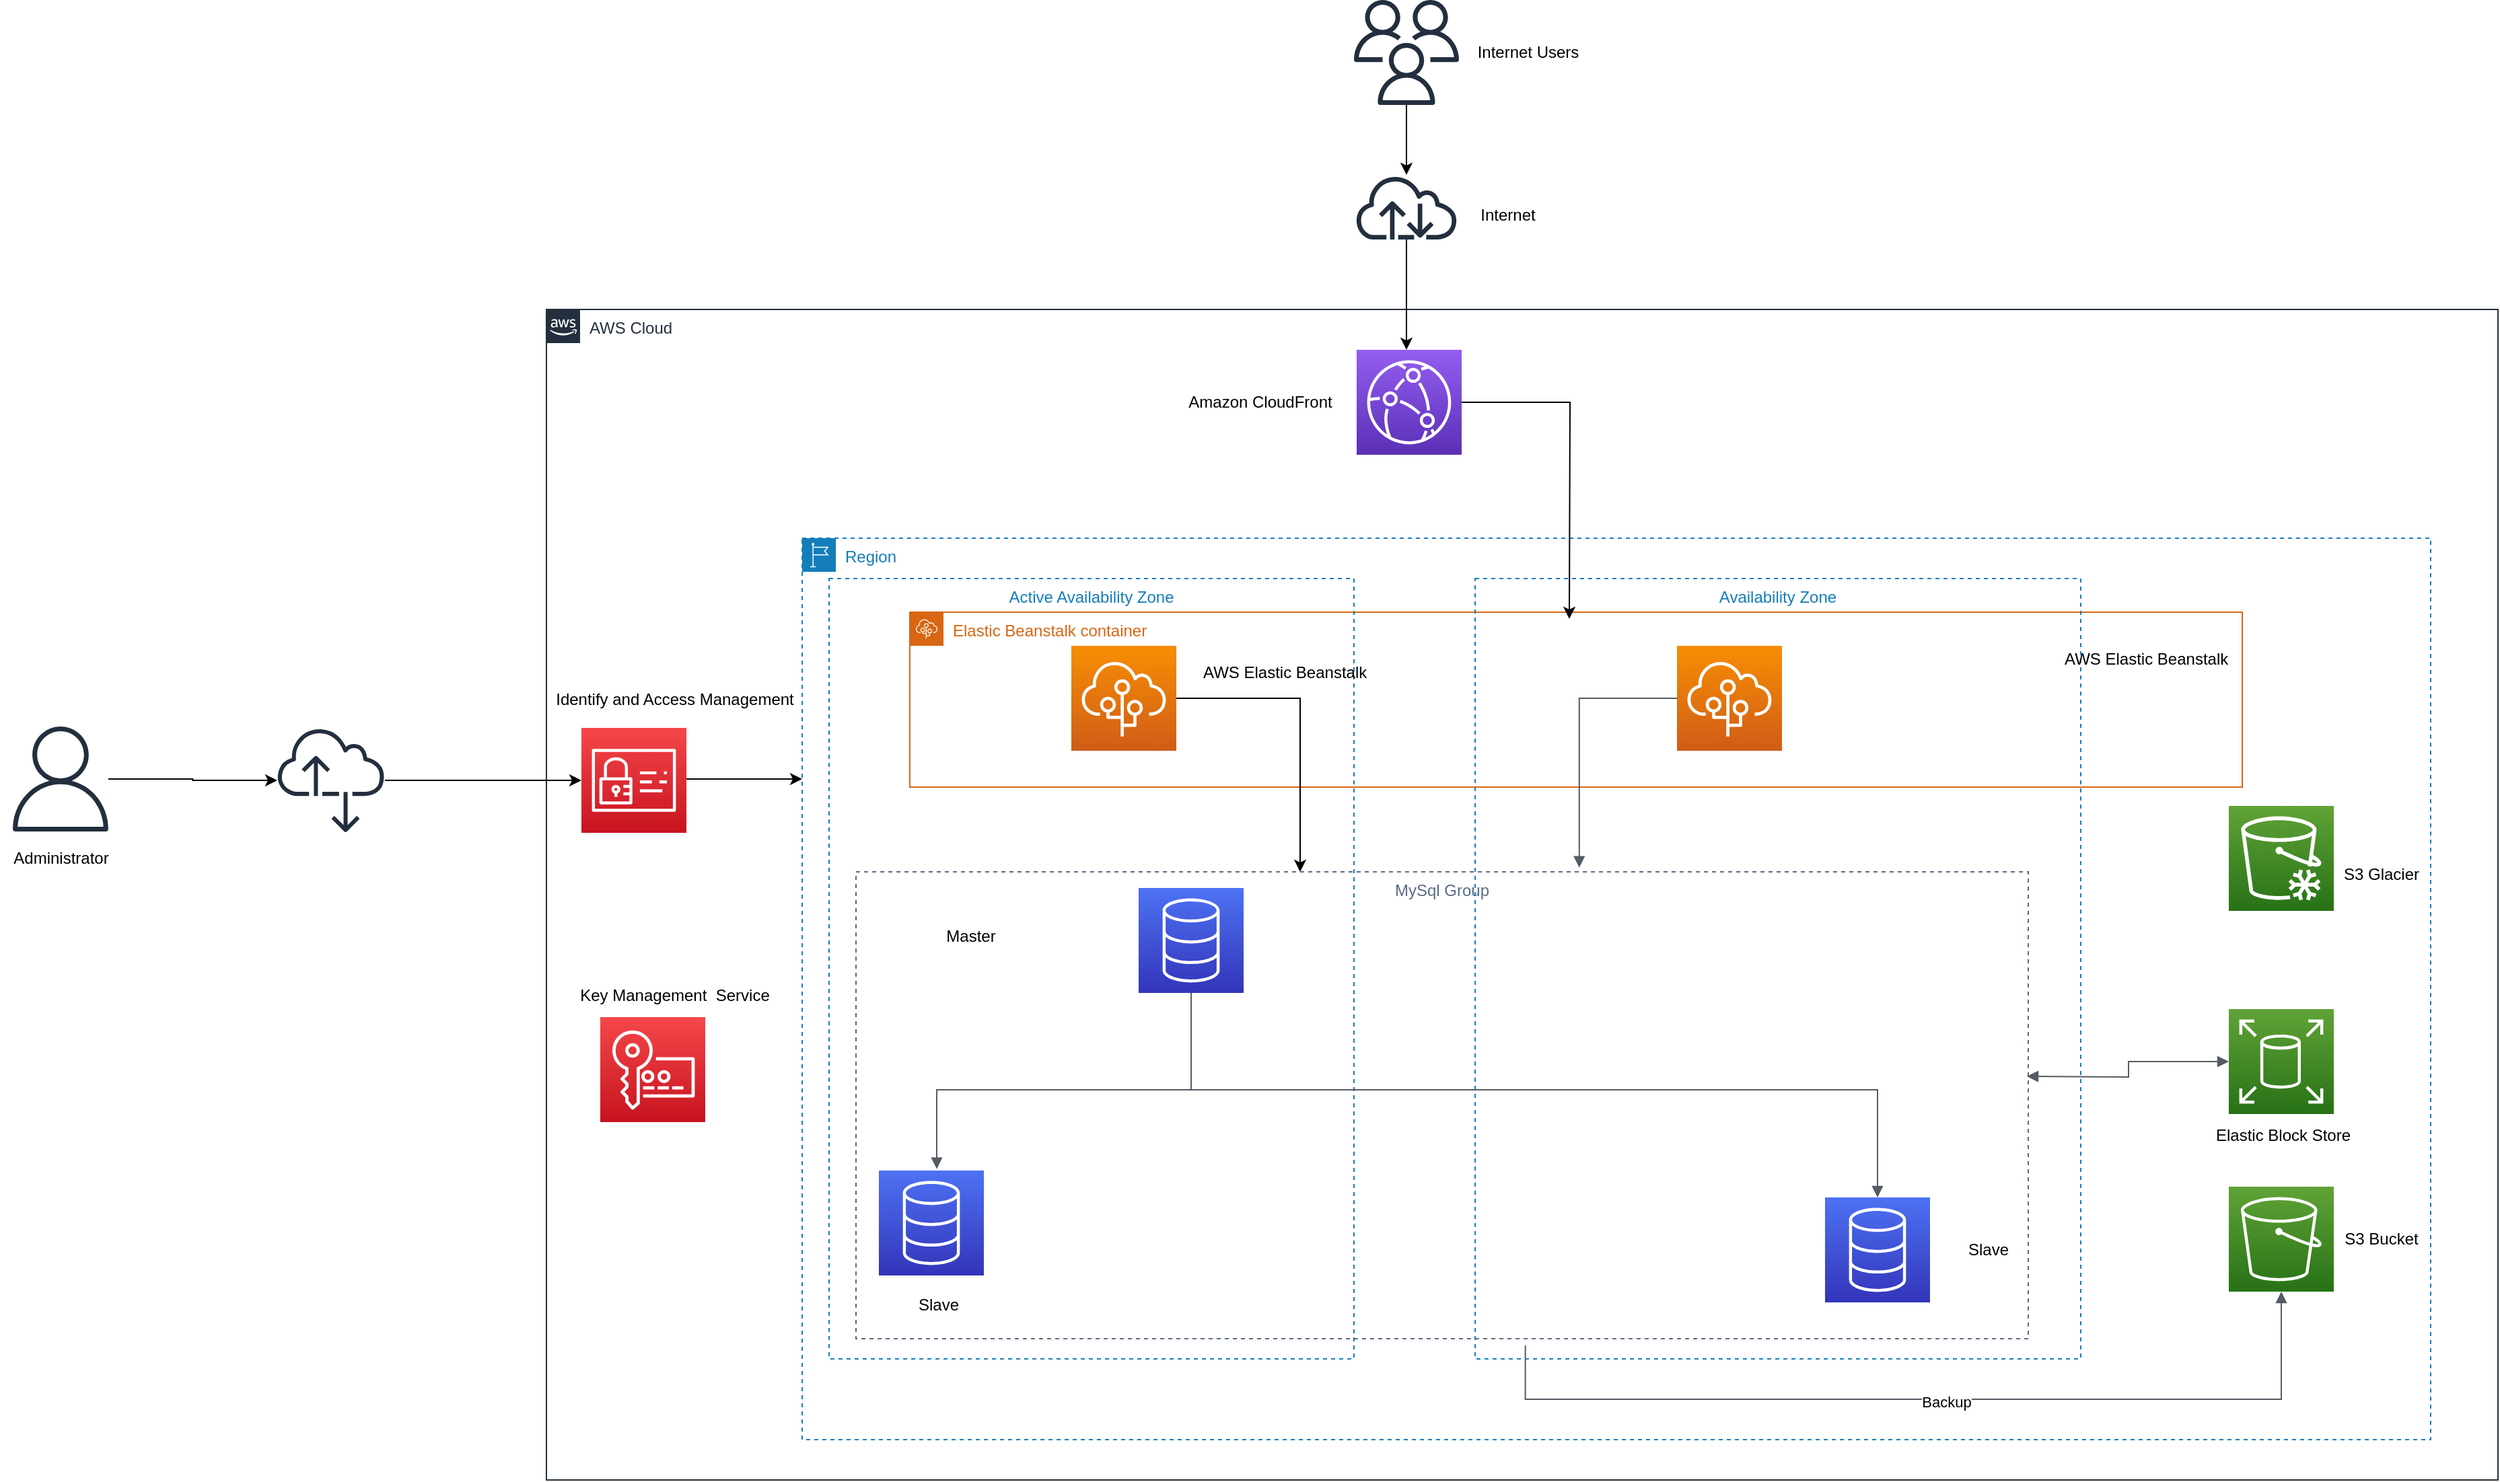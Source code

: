 <mxfile version="14.9.3" type="github">
  <diagram id="pQ-mQGiehcReT5hZOpBR" name="Page-1">
    <mxGraphModel dx="2000" dy="685" grid="1" gridSize="10" guides="1" tooltips="1" connect="1" arrows="1" fold="1" page="1" pageScale="1" pageWidth="827" pageHeight="1169" math="0" shadow="0">
      <root>
        <mxCell id="0" />
        <mxCell id="1" parent="0" />
        <mxCell id="ZLlnHVbcZNc7INUxOHm8-1" value="Elastic Beanstalk container" style="points=[[0,0],[0.25,0],[0.5,0],[0.75,0],[1,0],[1,0.25],[1,0.5],[1,0.75],[1,1],[0.75,1],[0.5,1],[0.25,1],[0,1],[0,0.75],[0,0.5],[0,0.25]];outlineConnect=0;gradientColor=none;html=1;whiteSpace=wrap;fontSize=12;fontStyle=0;shape=mxgraph.aws4.group;grIcon=mxgraph.aws4.group_elastic_beanstalk;strokeColor=#D86613;fillColor=none;verticalAlign=top;align=left;spacingLeft=30;fontColor=#D86613;dashed=0;" parent="1" vertex="1">
          <mxGeometry x="-90" y="465" width="990" height="130" as="geometry" />
        </mxCell>
        <mxCell id="ooA-Sr7LboeFShkX4qgm-1" value="AWS Cloud" style="points=[[0,0],[0.25,0],[0.5,0],[0.75,0],[1,0],[1,0.25],[1,0.5],[1,0.75],[1,1],[0.75,1],[0.5,1],[0.25,1],[0,1],[0,0.75],[0,0.5],[0,0.25]];outlineConnect=0;gradientColor=none;html=1;whiteSpace=wrap;fontSize=12;fontStyle=0;shape=mxgraph.aws4.group;grIcon=mxgraph.aws4.group_aws_cloud_alt;strokeColor=#232F3E;fillColor=none;verticalAlign=top;align=left;spacingLeft=30;fontColor=#232F3E;dashed=0;" parent="1" vertex="1">
          <mxGeometry x="-360" y="240" width="1450" height="870" as="geometry" />
        </mxCell>
        <mxCell id="ooA-Sr7LboeFShkX4qgm-3" value="Active Availability Zone" style="fillColor=none;strokeColor=#147EBA;dashed=1;verticalAlign=top;fontStyle=0;fontColor=#147EBA;" parent="1" vertex="1">
          <mxGeometry x="-150" y="440" width="390" height="580" as="geometry" />
        </mxCell>
        <mxCell id="ooA-Sr7LboeFShkX4qgm-2" value="Region" style="points=[[0,0],[0.25,0],[0.5,0],[0.75,0],[1,0],[1,0.25],[1,0.5],[1,0.75],[1,1],[0.75,1],[0.5,1],[0.25,1],[0,1],[0,0.75],[0,0.5],[0,0.25]];outlineConnect=0;gradientColor=none;html=1;whiteSpace=wrap;fontSize=12;fontStyle=0;shape=mxgraph.aws4.group;grIcon=mxgraph.aws4.group_region;strokeColor=#147EBA;fillColor=none;verticalAlign=top;align=left;spacingLeft=30;fontColor=#147EBA;dashed=1;" parent="1" vertex="1">
          <mxGeometry x="-170" y="410" width="1210" height="670" as="geometry" />
        </mxCell>
        <mxCell id="ooA-Sr7LboeFShkX4qgm-4" value="Availability Zone" style="fillColor=none;strokeColor=#147EBA;dashed=1;verticalAlign=top;fontStyle=0;fontColor=#147EBA;" parent="1" vertex="1">
          <mxGeometry x="330" y="440" width="450" height="580" as="geometry" />
        </mxCell>
        <mxCell id="LTmt9nos-p75ERaRz-Tp-5" value="" style="edgeStyle=orthogonalEdgeStyle;rounded=0;orthogonalLoop=1;jettySize=auto;html=1;" parent="1" source="ooA-Sr7LboeFShkX4qgm-8" target="ooA-Sr7LboeFShkX4qgm-11" edge="1">
          <mxGeometry relative="1" as="geometry" />
        </mxCell>
        <object label="" id="ooA-Sr7LboeFShkX4qgm-8">
          <mxCell style="outlineConnect=0;fontColor=#232F3E;gradientColor=none;fillColor=#232F3E;strokeColor=none;dashed=0;verticalLabelPosition=bottom;verticalAlign=top;align=center;html=1;fontSize=12;fontStyle=0;aspect=fixed;pointerEvents=1;shape=mxgraph.aws4.users;" parent="1" vertex="1">
            <mxGeometry x="240" y="10" width="78" height="78" as="geometry" />
          </mxCell>
        </object>
        <mxCell id="LTmt9nos-p75ERaRz-Tp-6" value="" style="edgeStyle=orthogonalEdgeStyle;rounded=0;orthogonalLoop=1;jettySize=auto;html=1;" parent="1" source="ooA-Sr7LboeFShkX4qgm-11" target="ooA-Sr7LboeFShkX4qgm-14" edge="1">
          <mxGeometry relative="1" as="geometry">
            <Array as="points">
              <mxPoint x="279" y="309" />
            </Array>
          </mxGeometry>
        </mxCell>
        <mxCell id="ooA-Sr7LboeFShkX4qgm-11" value="" style="outlineConnect=0;fontColor=#232F3E;gradientColor=none;fillColor=#232F3E;strokeColor=none;dashed=0;verticalLabelPosition=bottom;verticalAlign=top;align=center;html=1;fontSize=12;fontStyle=0;aspect=fixed;pointerEvents=1;shape=mxgraph.aws4.internet;" parent="1" vertex="1">
          <mxGeometry x="240" y="140" width="78" height="48" as="geometry" />
        </mxCell>
        <mxCell id="ZLlnHVbcZNc7INUxOHm8-2" value="" style="edgeStyle=orthogonalEdgeStyle;rounded=0;orthogonalLoop=1;jettySize=auto;html=1;" parent="1" source="ooA-Sr7LboeFShkX4qgm-14" edge="1">
          <mxGeometry relative="1" as="geometry">
            <mxPoint x="400" y="470" as="targetPoint" />
          </mxGeometry>
        </mxCell>
        <mxCell id="ooA-Sr7LboeFShkX4qgm-14" value="" style="points=[[0,0,0],[0.25,0,0],[0.5,0,0],[0.75,0,0],[1,0,0],[0,1,0],[0.25,1,0],[0.5,1,0],[0.75,1,0],[1,1,0],[0,0.25,0],[0,0.5,0],[0,0.75,0],[1,0.25,0],[1,0.5,0],[1,0.75,0]];outlineConnect=0;fontColor=#232F3E;gradientColor=#945DF2;gradientDirection=north;fillColor=#5A30B5;strokeColor=#ffffff;dashed=0;verticalLabelPosition=bottom;verticalAlign=top;align=center;html=1;fontSize=12;fontStyle=0;aspect=fixed;shape=mxgraph.aws4.resourceIcon;resIcon=mxgraph.aws4.cloudfront;" parent="1" vertex="1">
          <mxGeometry x="242" y="270" width="78" height="78" as="geometry" />
        </mxCell>
        <mxCell id="LTmt9nos-p75ERaRz-Tp-9" value="Internet Users" style="text;html=1;resizable=0;autosize=1;align=center;verticalAlign=middle;points=[];fillColor=none;strokeColor=none;rounded=0;" parent="1" vertex="1">
          <mxGeometry x="324" y="39" width="90" height="20" as="geometry" />
        </mxCell>
        <mxCell id="LTmt9nos-p75ERaRz-Tp-10" value="Amazon CloudFront" style="text;html=1;resizable=0;autosize=1;align=center;verticalAlign=middle;points=[];fillColor=none;strokeColor=none;rounded=0;" parent="1" vertex="1">
          <mxGeometry x="110" y="299" width="120" height="20" as="geometry" />
        </mxCell>
        <mxCell id="LTmt9nos-p75ERaRz-Tp-11" value="Internet" style="text;html=1;resizable=0;autosize=1;align=center;verticalAlign=middle;points=[];fillColor=none;strokeColor=none;rounded=0;" parent="1" vertex="1">
          <mxGeometry x="324" y="160" width="60" height="20" as="geometry" />
        </mxCell>
        <mxCell id="LTmt9nos-p75ERaRz-Tp-4" value="" style="points=[[0,0,0],[0.25,0,0],[0.5,0,0],[0.75,0,0],[1,0,0],[0,1,0],[0.25,1,0],[0.5,1,0],[0.75,1,0],[1,1,0],[0,0.25,0],[0,0.5,0],[0,0.75,0],[1,0.25,0],[1,0.5,0],[1,0.75,0]];outlineConnect=0;fontColor=#232F3E;gradientColor=#F78E04;gradientDirection=north;fillColor=#D05C17;strokeColor=#ffffff;dashed=0;verticalLabelPosition=bottom;verticalAlign=top;align=center;html=1;fontSize=12;fontStyle=0;aspect=fixed;shape=mxgraph.aws4.resourceIcon;resIcon=mxgraph.aws4.elastic_beanstalk;" parent="1" vertex="1">
          <mxGeometry x="30" y="490" width="78" height="78" as="geometry" />
        </mxCell>
        <mxCell id="LTmt9nos-p75ERaRz-Tp-8" value="" style="edgeStyle=orthogonalEdgeStyle;rounded=0;orthogonalLoop=1;jettySize=auto;html=1;exitX=1;exitY=0.5;exitDx=0;exitDy=0;exitPerimeter=0;" parent="1" source="LTmt9nos-p75ERaRz-Tp-4" target="LTmt9nos-p75ERaRz-Tp-28" edge="1">
          <mxGeometry relative="1" as="geometry">
            <mxPoint x="-89" y="550" as="sourcePoint" />
            <mxPoint x="-89" y="620" as="targetPoint" />
            <Array as="points">
              <mxPoint x="200" y="529" />
            </Array>
          </mxGeometry>
        </mxCell>
        <mxCell id="LTmt9nos-p75ERaRz-Tp-28" value="MySql Group" style="fillColor=none;strokeColor=#5A6C86;dashed=1;verticalAlign=top;fontStyle=0;fontColor=#5A6C86;" parent="1" vertex="1">
          <mxGeometry x="-130" y="658" width="871" height="347" as="geometry" />
        </mxCell>
        <mxCell id="LTmt9nos-p75ERaRz-Tp-29" value="" style="points=[[0,0,0],[0.25,0,0],[0.5,0,0],[0.75,0,0],[1,0,0],[0,1,0],[0.25,1,0],[0.5,1,0],[0.75,1,0],[1,1,0],[0,0.25,0],[0,0.5,0],[0,0.75,0],[1,0.25,0],[1,0.5,0],[1,0.75,0]];outlineConnect=0;fontColor=#232F3E;gradientColor=#4D72F3;gradientDirection=north;fillColor=#3334B9;strokeColor=#ffffff;dashed=0;verticalLabelPosition=bottom;verticalAlign=top;align=center;html=1;fontSize=12;fontStyle=0;aspect=fixed;shape=mxgraph.aws4.resourceIcon;resIcon=mxgraph.aws4.database;" parent="1" vertex="1">
          <mxGeometry x="80" y="670" width="78" height="78" as="geometry" />
        </mxCell>
        <mxCell id="LTmt9nos-p75ERaRz-Tp-30" value="" style="points=[[0,0,0],[0.25,0,0],[0.5,0,0],[0.75,0,0],[1,0,0],[0,1,0],[0.25,1,0],[0.5,1,0],[0.75,1,0],[1,1,0],[0,0.25,0],[0,0.5,0],[0,0.75,0],[1,0.25,0],[1,0.5,0],[1,0.75,0]];outlineConnect=0;fontColor=#232F3E;gradientColor=#4D72F3;gradientDirection=north;fillColor=#3334B9;strokeColor=#ffffff;dashed=0;verticalLabelPosition=bottom;verticalAlign=top;align=center;html=1;fontSize=12;fontStyle=0;aspect=fixed;shape=mxgraph.aws4.resourceIcon;resIcon=mxgraph.aws4.database;" parent="1" vertex="1">
          <mxGeometry x="-113" y="880" width="78" height="78" as="geometry" />
        </mxCell>
        <mxCell id="LTmt9nos-p75ERaRz-Tp-31" value="" style="points=[[0,0,0],[0.25,0,0],[0.5,0,0],[0.75,0,0],[1,0,0],[0,1,0],[0.25,1,0],[0.5,1,0],[0.75,1,0],[1,1,0],[0,0.25,0],[0,0.5,0],[0,0.75,0],[1,0.25,0],[1,0.5,0],[1,0.75,0]];outlineConnect=0;fontColor=#232F3E;gradientColor=#4D72F3;gradientDirection=north;fillColor=#3334B9;strokeColor=#ffffff;dashed=0;verticalLabelPosition=bottom;verticalAlign=top;align=center;html=1;fontSize=12;fontStyle=0;aspect=fixed;shape=mxgraph.aws4.resourceIcon;resIcon=mxgraph.aws4.database;" parent="1" vertex="1">
          <mxGeometry x="590" y="900" width="78" height="78" as="geometry" />
        </mxCell>
        <mxCell id="LTmt9nos-p75ERaRz-Tp-36" value="" style="points=[[0,0,0],[0.25,0,0],[0.5,0,0],[0.75,0,0],[1,0,0],[0,1,0],[0.25,1,0],[0.5,1,0],[0.75,1,0],[1,1,0],[0,0.25,0],[0,0.5,0],[0,0.75,0],[1,0.25,0],[1,0.5,0],[1,0.75,0]];outlineConnect=0;fontColor=#232F3E;gradientColor=#F78E04;gradientDirection=north;fillColor=#D05C17;strokeColor=#ffffff;dashed=0;verticalLabelPosition=bottom;verticalAlign=top;align=center;html=1;fontSize=12;fontStyle=0;aspect=fixed;shape=mxgraph.aws4.resourceIcon;resIcon=mxgraph.aws4.elastic_beanstalk;" parent="1" vertex="1">
          <mxGeometry x="480" y="490" width="78" height="78" as="geometry" />
        </mxCell>
        <mxCell id="LTmt9nos-p75ERaRz-Tp-37" value="AWS Elastic Beanstalk&amp;nbsp;" style="text;html=1;resizable=0;autosize=1;align=center;verticalAlign=middle;points=[];fillColor=none;strokeColor=none;rounded=0;" parent="1" vertex="1">
          <mxGeometry x="120" y="500" width="140" height="20" as="geometry" />
        </mxCell>
        <mxCell id="LTmt9nos-p75ERaRz-Tp-62" value="" style="edgeStyle=orthogonalEdgeStyle;rounded=0;orthogonalLoop=1;jettySize=auto;html=1;" parent="1" source="LTmt9nos-p75ERaRz-Tp-52" target="LTmt9nos-p75ERaRz-Tp-64" edge="1">
          <mxGeometry relative="1" as="geometry">
            <mxPoint x="-590" y="580" as="targetPoint" />
          </mxGeometry>
        </mxCell>
        <mxCell id="LTmt9nos-p75ERaRz-Tp-52" value="" style="outlineConnect=0;fontColor=#232F3E;gradientColor=none;fillColor=#232F3E;strokeColor=none;dashed=0;verticalLabelPosition=bottom;verticalAlign=top;align=center;html=1;fontSize=12;fontStyle=0;aspect=fixed;pointerEvents=1;shape=mxgraph.aws4.user;" parent="1" vertex="1">
          <mxGeometry x="-760" y="550" width="78" height="78" as="geometry" />
        </mxCell>
        <mxCell id="LTmt9nos-p75ERaRz-Tp-53" value="Administrator" style="text;html=1;resizable=0;autosize=1;align=center;verticalAlign=middle;points=[];fillColor=none;strokeColor=none;rounded=0;" parent="1" vertex="1">
          <mxGeometry x="-766" y="638" width="90" height="20" as="geometry" />
        </mxCell>
        <mxCell id="LTmt9nos-p75ERaRz-Tp-71" value="" style="edgeStyle=orthogonalEdgeStyle;rounded=0;orthogonalLoop=1;jettySize=auto;html=1;" parent="1" source="LTmt9nos-p75ERaRz-Tp-56" target="ooA-Sr7LboeFShkX4qgm-2" edge="1">
          <mxGeometry relative="1" as="geometry">
            <Array as="points">
              <mxPoint x="-190" y="589" />
              <mxPoint x="-190" y="589" />
            </Array>
          </mxGeometry>
        </mxCell>
        <mxCell id="LTmt9nos-p75ERaRz-Tp-56" value="" style="points=[[0,0,0],[0.25,0,0],[0.5,0,0],[0.75,0,0],[1,0,0],[0,1,0],[0.25,1,0],[0.5,1,0],[0.75,1,0],[1,1,0],[0,0.25,0],[0,0.5,0],[0,0.75,0],[1,0.25,0],[1,0.5,0],[1,0.75,0]];outlineConnect=0;fontColor=#232F3E;gradientColor=#F54749;gradientDirection=north;fillColor=#C7131F;strokeColor=#ffffff;dashed=0;verticalLabelPosition=bottom;verticalAlign=top;align=center;html=1;fontSize=12;fontStyle=0;aspect=fixed;shape=mxgraph.aws4.resourceIcon;resIcon=mxgraph.aws4.identity_and_access_management;" parent="1" vertex="1">
          <mxGeometry x="-334" y="551" width="78" height="78" as="geometry" />
        </mxCell>
        <mxCell id="LTmt9nos-p75ERaRz-Tp-70" value="" style="edgeStyle=orthogonalEdgeStyle;rounded=0;orthogonalLoop=1;jettySize=auto;html=1;" parent="1" source="LTmt9nos-p75ERaRz-Tp-64" target="LTmt9nos-p75ERaRz-Tp-56" edge="1">
          <mxGeometry relative="1" as="geometry">
            <mxPoint x="-400" y="590" as="targetPoint" />
          </mxGeometry>
        </mxCell>
        <mxCell id="LTmt9nos-p75ERaRz-Tp-64" value="" style="outlineConnect=0;fontColor=#232F3E;gradientColor=none;fillColor=#232F3E;strokeColor=none;dashed=0;verticalLabelPosition=bottom;verticalAlign=top;align=center;html=1;fontSize=12;fontStyle=0;aspect=fixed;pointerEvents=1;shape=mxgraph.aws4.internet_alt2;" parent="1" vertex="1">
          <mxGeometry x="-560" y="550" width="80" height="80" as="geometry" />
        </mxCell>
        <mxCell id="LTmt9nos-p75ERaRz-Tp-72" value="Identify and Access Management" style="text;html=1;resizable=0;autosize=1;align=center;verticalAlign=middle;points=[];fillColor=none;strokeColor=none;rounded=0;" parent="1" vertex="1">
          <mxGeometry x="-360" y="520" width="190" height="20" as="geometry" />
        </mxCell>
        <mxCell id="LTmt9nos-p75ERaRz-Tp-83" value="" style="points=[[0,0,0],[0.25,0,0],[0.5,0,0],[0.75,0,0],[1,0,0],[0,1,0],[0.25,1,0],[0.5,1,0],[0.75,1,0],[1,1,0],[0,0.25,0],[0,0.5,0],[0,0.75,0],[1,0.25,0],[1,0.5,0],[1,0.75,0]];outlineConnect=0;fontColor=#232F3E;gradientColor=#F54749;gradientDirection=north;fillColor=#C7131F;strokeColor=#ffffff;dashed=0;verticalLabelPosition=bottom;verticalAlign=top;align=center;html=1;fontSize=12;fontStyle=0;aspect=fixed;shape=mxgraph.aws4.resourceIcon;resIcon=mxgraph.aws4.key_management_service;" parent="1" vertex="1">
          <mxGeometry x="-320" y="766" width="78" height="78" as="geometry" />
        </mxCell>
        <mxCell id="LTmt9nos-p75ERaRz-Tp-84" value="" style="points=[[0,0,0],[0.25,0,0],[0.5,0,0],[0.75,0,0],[1,0,0],[0,1,0],[0.25,1,0],[0.5,1,0],[0.75,1,0],[1,1,0],[0,0.25,0],[0,0.5,0],[0,0.75,0],[1,0.25,0],[1,0.5,0],[1,0.75,0]];outlineConnect=0;fontColor=#232F3E;gradientColor=#60A337;gradientDirection=north;fillColor=#277116;strokeColor=#ffffff;dashed=0;verticalLabelPosition=bottom;verticalAlign=top;align=center;html=1;fontSize=12;fontStyle=0;aspect=fixed;shape=mxgraph.aws4.resourceIcon;resIcon=mxgraph.aws4.glacier;" parent="1" vertex="1">
          <mxGeometry x="890" y="609" width="78" height="78" as="geometry" />
        </mxCell>
        <mxCell id="LTmt9nos-p75ERaRz-Tp-85" value="S3 Glacier" style="text;html=1;resizable=0;autosize=1;align=center;verticalAlign=middle;points=[];fillColor=none;strokeColor=none;rounded=0;" parent="1" vertex="1">
          <mxGeometry x="968" y="650" width="70" height="20" as="geometry" />
        </mxCell>
        <mxCell id="LTmt9nos-p75ERaRz-Tp-97" value="" style="edgeStyle=orthogonalEdgeStyle;html=1;endArrow=block;elbow=vertical;startArrow=none;endFill=1;strokeColor=#545B64;rounded=0;exitX=0.5;exitY=1;exitDx=0;exitDy=0;exitPerimeter=0;" parent="1" source="LTmt9nos-p75ERaRz-Tp-29" edge="1">
          <mxGeometry width="100" relative="1" as="geometry">
            <mxPoint x="-170" y="878.82" as="sourcePoint" />
            <mxPoint x="-70" y="878.82" as="targetPoint" />
            <Array as="points">
              <mxPoint x="119" y="820" />
              <mxPoint x="-70" y="820" />
            </Array>
          </mxGeometry>
        </mxCell>
        <mxCell id="LTmt9nos-p75ERaRz-Tp-98" value="" style="edgeStyle=orthogonalEdgeStyle;html=1;endArrow=block;elbow=vertical;startArrow=none;endFill=1;strokeColor=#545B64;rounded=0;entryX=0.5;entryY=0;entryDx=0;entryDy=0;entryPerimeter=0;exitX=0.5;exitY=1;exitDx=0;exitDy=0;exitPerimeter=0;" parent="1" source="LTmt9nos-p75ERaRz-Tp-29" target="LTmt9nos-p75ERaRz-Tp-31" edge="1">
          <mxGeometry width="100" relative="1" as="geometry">
            <mxPoint y="780" as="sourcePoint" />
            <mxPoint x="130" y="730" as="targetPoint" />
            <Array as="points">
              <mxPoint x="119" y="820" />
              <mxPoint x="629" y="820" />
            </Array>
          </mxGeometry>
        </mxCell>
        <mxCell id="LTmt9nos-p75ERaRz-Tp-101" value="Master" style="text;html=1;resizable=0;autosize=1;align=center;verticalAlign=middle;points=[];fillColor=none;strokeColor=none;rounded=0;" parent="1" vertex="1">
          <mxGeometry x="-70" y="696" width="50" height="20" as="geometry" />
        </mxCell>
        <mxCell id="LTmt9nos-p75ERaRz-Tp-102" value="Slave" style="text;html=1;resizable=0;autosize=1;align=center;verticalAlign=middle;points=[];fillColor=none;strokeColor=none;rounded=0;" parent="1" vertex="1">
          <mxGeometry x="-94.5" y="970" width="50" height="20" as="geometry" />
        </mxCell>
        <mxCell id="LTmt9nos-p75ERaRz-Tp-106" value="Slave" style="text;html=1;resizable=0;autosize=1;align=center;verticalAlign=middle;points=[];fillColor=none;strokeColor=none;rounded=0;" parent="1" vertex="1">
          <mxGeometry x="686" y="929" width="50" height="20" as="geometry" />
        </mxCell>
        <mxCell id="LTmt9nos-p75ERaRz-Tp-107" value="AWS Elastic Beanstalk&amp;nbsp;" style="text;html=1;resizable=0;autosize=1;align=center;verticalAlign=middle;points=[];fillColor=none;strokeColor=none;rounded=0;" parent="1" vertex="1">
          <mxGeometry x="760" y="490" width="140" height="20" as="geometry" />
        </mxCell>
        <mxCell id="Qxc1Fl-9jdv7Uj5yRMaZ-1" value="Key Management &amp;nbsp;Service" style="text;html=1;resizable=0;autosize=1;align=center;verticalAlign=middle;points=[];fillColor=none;strokeColor=none;rounded=0;" parent="1" vertex="1">
          <mxGeometry x="-345" y="740" width="160" height="20" as="geometry" />
        </mxCell>
        <mxCell id="Qxc1Fl-9jdv7Uj5yRMaZ-3" value="" style="edgeStyle=orthogonalEdgeStyle;html=1;endArrow=block;elbow=vertical;startArrow=none;endFill=1;strokeColor=#545B64;rounded=0;exitX=0;exitY=0.5;exitDx=0;exitDy=0;exitPerimeter=0;entryX=0.617;entryY=-0.009;entryDx=0;entryDy=0;entryPerimeter=0;" parent="1" source="LTmt9nos-p75ERaRz-Tp-36" target="LTmt9nos-p75ERaRz-Tp-28" edge="1">
          <mxGeometry width="100" relative="1" as="geometry">
            <mxPoint x="330" y="580" as="sourcePoint" />
            <mxPoint x="430" y="580" as="targetPoint" />
            <Array as="points" />
          </mxGeometry>
        </mxCell>
        <mxCell id="Qxc1Fl-9jdv7Uj5yRMaZ-5" value="" style="points=[[0,0,0],[0.25,0,0],[0.5,0,0],[0.75,0,0],[1,0,0],[0,1,0],[0.25,1,0],[0.5,1,0],[0.75,1,0],[1,1,0],[0,0.25,0],[0,0.5,0],[0,0.75,0],[1,0.25,0],[1,0.5,0],[1,0.75,0]];outlineConnect=0;fontColor=#232F3E;gradientColor=#60A337;gradientDirection=north;fillColor=#277116;strokeColor=#ffffff;dashed=0;verticalLabelPosition=bottom;verticalAlign=top;align=center;html=1;fontSize=12;fontStyle=0;aspect=fixed;shape=mxgraph.aws4.resourceIcon;resIcon=mxgraph.aws4.s3;" parent="1" vertex="1">
          <mxGeometry x="890" y="892" width="78" height="78" as="geometry" />
        </mxCell>
        <mxCell id="Qxc1Fl-9jdv7Uj5yRMaZ-6" value="S3 Bucket" style="text;html=1;resizable=0;autosize=1;align=center;verticalAlign=middle;points=[];fillColor=none;strokeColor=none;rounded=0;" parent="1" vertex="1">
          <mxGeometry x="968" y="921" width="70" height="20" as="geometry" />
        </mxCell>
        <mxCell id="0bghD45XRLG5SR6BhIwJ-3" value="" style="points=[[0,0,0],[0.25,0,0],[0.5,0,0],[0.75,0,0],[1,0,0],[0,1,0],[0.25,1,0],[0.5,1,0],[0.75,1,0],[1,1,0],[0,0.25,0],[0,0.5,0],[0,0.75,0],[1,0.25,0],[1,0.5,0],[1,0.75,0]];outlineConnect=0;fontColor=#232F3E;gradientColor=#60A337;gradientDirection=north;fillColor=#277116;strokeColor=#ffffff;dashed=0;verticalLabelPosition=bottom;verticalAlign=top;align=center;html=1;fontSize=12;fontStyle=0;aspect=fixed;shape=mxgraph.aws4.resourceIcon;resIcon=mxgraph.aws4.elastic_block_store;" vertex="1" parent="1">
          <mxGeometry x="890" y="760" width="78" height="78" as="geometry" />
        </mxCell>
        <mxCell id="0bghD45XRLG5SR6BhIwJ-4" value="Elastic Block Store" style="text;html=1;resizable=0;autosize=1;align=center;verticalAlign=middle;points=[];fillColor=none;strokeColor=none;rounded=0;" vertex="1" parent="1">
          <mxGeometry x="870" y="844" width="120" height="20" as="geometry" />
        </mxCell>
        <mxCell id="0bghD45XRLG5SR6BhIwJ-7" value="" style="edgeStyle=orthogonalEdgeStyle;html=1;endArrow=block;elbow=vertical;startArrow=block;startFill=1;endFill=1;strokeColor=#545B64;rounded=0;" edge="1" parent="1" target="0bghD45XRLG5SR6BhIwJ-3">
          <mxGeometry width="100" relative="1" as="geometry">
            <mxPoint x="740" y="810" as="sourcePoint" />
            <mxPoint x="840" y="810" as="targetPoint" />
          </mxGeometry>
        </mxCell>
        <mxCell id="0bghD45XRLG5SR6BhIwJ-8" value="" style="edgeStyle=orthogonalEdgeStyle;html=1;endArrow=block;elbow=vertical;startArrow=none;endFill=1;strokeColor=#545B64;rounded=0;exitX=0.571;exitY=1.014;exitDx=0;exitDy=0;exitPerimeter=0;entryX=0.5;entryY=1;entryDx=0;entryDy=0;entryPerimeter=0;" edge="1" parent="1" source="LTmt9nos-p75ERaRz-Tp-28" target="Qxc1Fl-9jdv7Uj5yRMaZ-5">
          <mxGeometry width="100" relative="1" as="geometry">
            <mxPoint x="700" y="830" as="sourcePoint" />
            <mxPoint x="800" y="830" as="targetPoint" />
            <Array as="points">
              <mxPoint x="367" y="1050" />
              <mxPoint x="929" y="1050" />
            </Array>
          </mxGeometry>
        </mxCell>
        <mxCell id="0bghD45XRLG5SR6BhIwJ-9" value="Backup" style="edgeLabel;html=1;align=center;verticalAlign=middle;resizable=0;points=[];" vertex="1" connectable="0" parent="0bghD45XRLG5SR6BhIwJ-8">
          <mxGeometry x="0.035" y="-2" relative="1" as="geometry">
            <mxPoint as="offset" />
          </mxGeometry>
        </mxCell>
      </root>
    </mxGraphModel>
  </diagram>
</mxfile>
